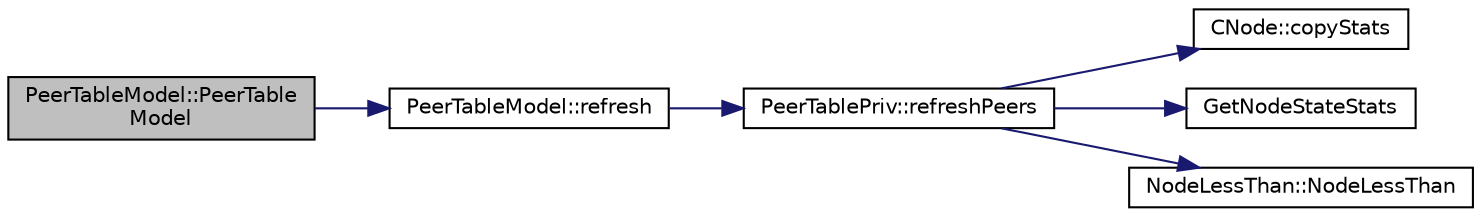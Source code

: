 digraph "PeerTableModel::PeerTableModel"
{
  edge [fontname="Helvetica",fontsize="10",labelfontname="Helvetica",labelfontsize="10"];
  node [fontname="Helvetica",fontsize="10",shape=record];
  rankdir="LR";
  Node0 [label="PeerTableModel::PeerTable\lModel",height=0.2,width=0.4,color="black", fillcolor="grey75", style="filled", fontcolor="black"];
  Node0 -> Node1 [color="midnightblue",fontsize="10",style="solid",fontname="Helvetica"];
  Node1 [label="PeerTableModel::refresh",height=0.2,width=0.4,color="black", fillcolor="white", style="filled",URL="$d7/d25/class_peer_table_model.html#abae14b3fd8a38a60f752f67a57b5b0b3"];
  Node1 -> Node2 [color="midnightblue",fontsize="10",style="solid",fontname="Helvetica"];
  Node2 [label="PeerTablePriv::refreshPeers",height=0.2,width=0.4,color="black", fillcolor="white", style="filled",URL="$dd/d0b/class_peer_table_priv.html#a304d99874f6cd0c67ed207546a5ca904",tooltip="Pull a full list of peers from vNodes into our cache. "];
  Node2 -> Node3 [color="midnightblue",fontsize="10",style="solid",fontname="Helvetica"];
  Node3 [label="CNode::copyStats",height=0.2,width=0.4,color="black", fillcolor="white", style="filled",URL="$d1/d64/class_c_node.html#aaa77188d9df85b80e3f8a30292acf6a9"];
  Node2 -> Node4 [color="midnightblue",fontsize="10",style="solid",fontname="Helvetica"];
  Node4 [label="GetNodeStateStats",height=0.2,width=0.4,color="black", fillcolor="white", style="filled",URL="$df/d0a/main_8cpp.html#af0793c7c14e94d2d642f4ac89067a429",tooltip="Get statistics from node state. "];
  Node2 -> Node5 [color="midnightblue",fontsize="10",style="solid",fontname="Helvetica"];
  Node5 [label="NodeLessThan::NodeLessThan",height=0.2,width=0.4,color="black", fillcolor="white", style="filled",URL="$dc/d08/class_node_less_than.html#ab9d2ef05545cba5acb3b3bc2ea9c859c"];
}
